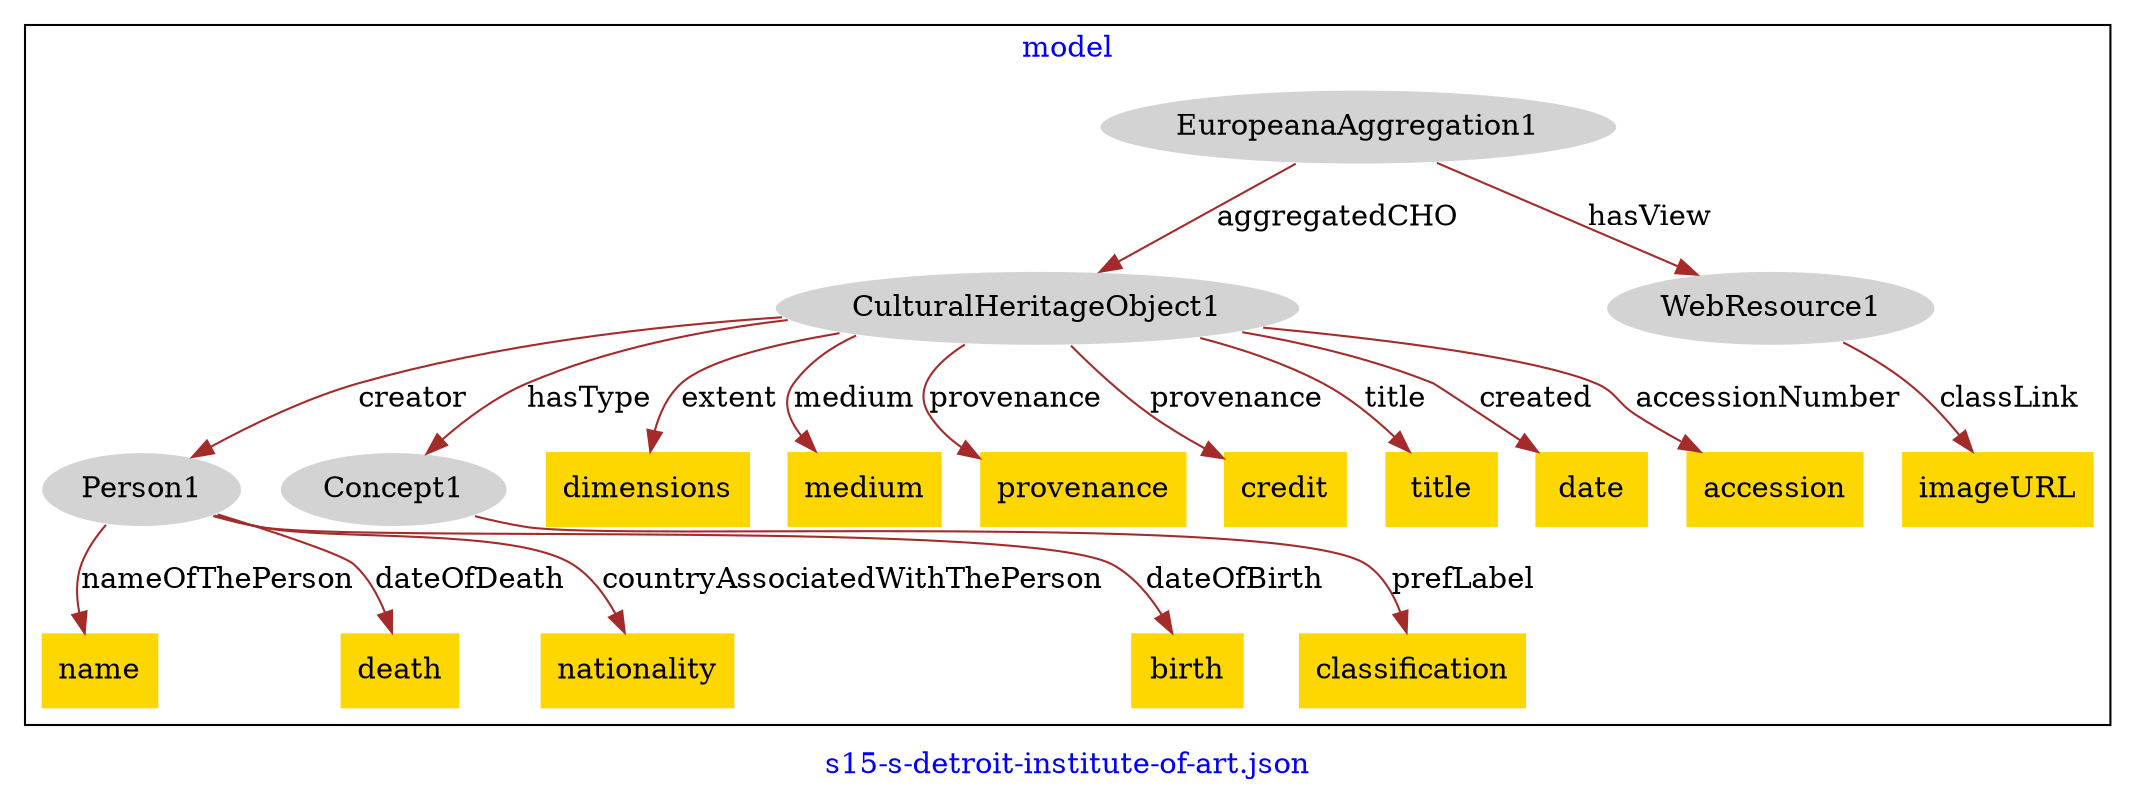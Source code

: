 digraph n0 {
fontcolor="blue"
remincross="true"
label="s15-s-detroit-institute-of-art.json"
subgraph cluster {
label="model"
n2[style="filled",color="white",fillcolor="lightgray",label="CulturalHeritageObject1"];
n3[style="filled",color="white",fillcolor="lightgray",label="Person1"];
n4[style="filled",color="white",fillcolor="lightgray",label="Concept1"];
n5[style="filled",color="white",fillcolor="lightgray",label="EuropeanaAggregation1"];
n6[style="filled",color="white",fillcolor="lightgray",label="WebResource1"];
n7[shape="plaintext",style="filled",fillcolor="gold",label="dimensions"];
n8[shape="plaintext",style="filled",fillcolor="gold",label="medium"];
n9[shape="plaintext",style="filled",fillcolor="gold",label="provenance"];
n10[shape="plaintext",style="filled",fillcolor="gold",label="name"];
n11[shape="plaintext",style="filled",fillcolor="gold",label="credit"];
n12[shape="plaintext",style="filled",fillcolor="gold",label="death"];
n13[shape="plaintext",style="filled",fillcolor="gold",label="classification"];
n14[shape="plaintext",style="filled",fillcolor="gold",label="title"];
n15[shape="plaintext",style="filled",fillcolor="gold",label="date"];
n16[shape="plaintext",style="filled",fillcolor="gold",label="imageURL"];
n17[shape="plaintext",style="filled",fillcolor="gold",label="nationality"];
n18[shape="plaintext",style="filled",fillcolor="gold",label="birth"];
n19[shape="plaintext",style="filled",fillcolor="gold",label="accession"];
}
n2 -> n3[color="brown",fontcolor="black",label="creator"]
n2 -> n4[color="brown",fontcolor="black",label="hasType"]
n5 -> n2[color="brown",fontcolor="black",label="aggregatedCHO"]
n5 -> n6[color="brown",fontcolor="black",label="hasView"]
n2 -> n7[color="brown",fontcolor="black",label="extent"]
n2 -> n8[color="brown",fontcolor="black",label="medium"]
n2 -> n9[color="brown",fontcolor="black",label="provenance"]
n3 -> n10[color="brown",fontcolor="black",label="nameOfThePerson"]
n2 -> n11[color="brown",fontcolor="black",label="provenance"]
n3 -> n12[color="brown",fontcolor="black",label="dateOfDeath"]
n4 -> n13[color="brown",fontcolor="black",label="prefLabel"]
n2 -> n14[color="brown",fontcolor="black",label="title"]
n2 -> n15[color="brown",fontcolor="black",label="created"]
n6 -> n16[color="brown",fontcolor="black",label="classLink"]
n3 -> n17[color="brown",fontcolor="black",label="countryAssociatedWithThePerson"]
n3 -> n18[color="brown",fontcolor="black",label="dateOfBirth"]
n2 -> n19[color="brown",fontcolor="black",label="accessionNumber"]
}

